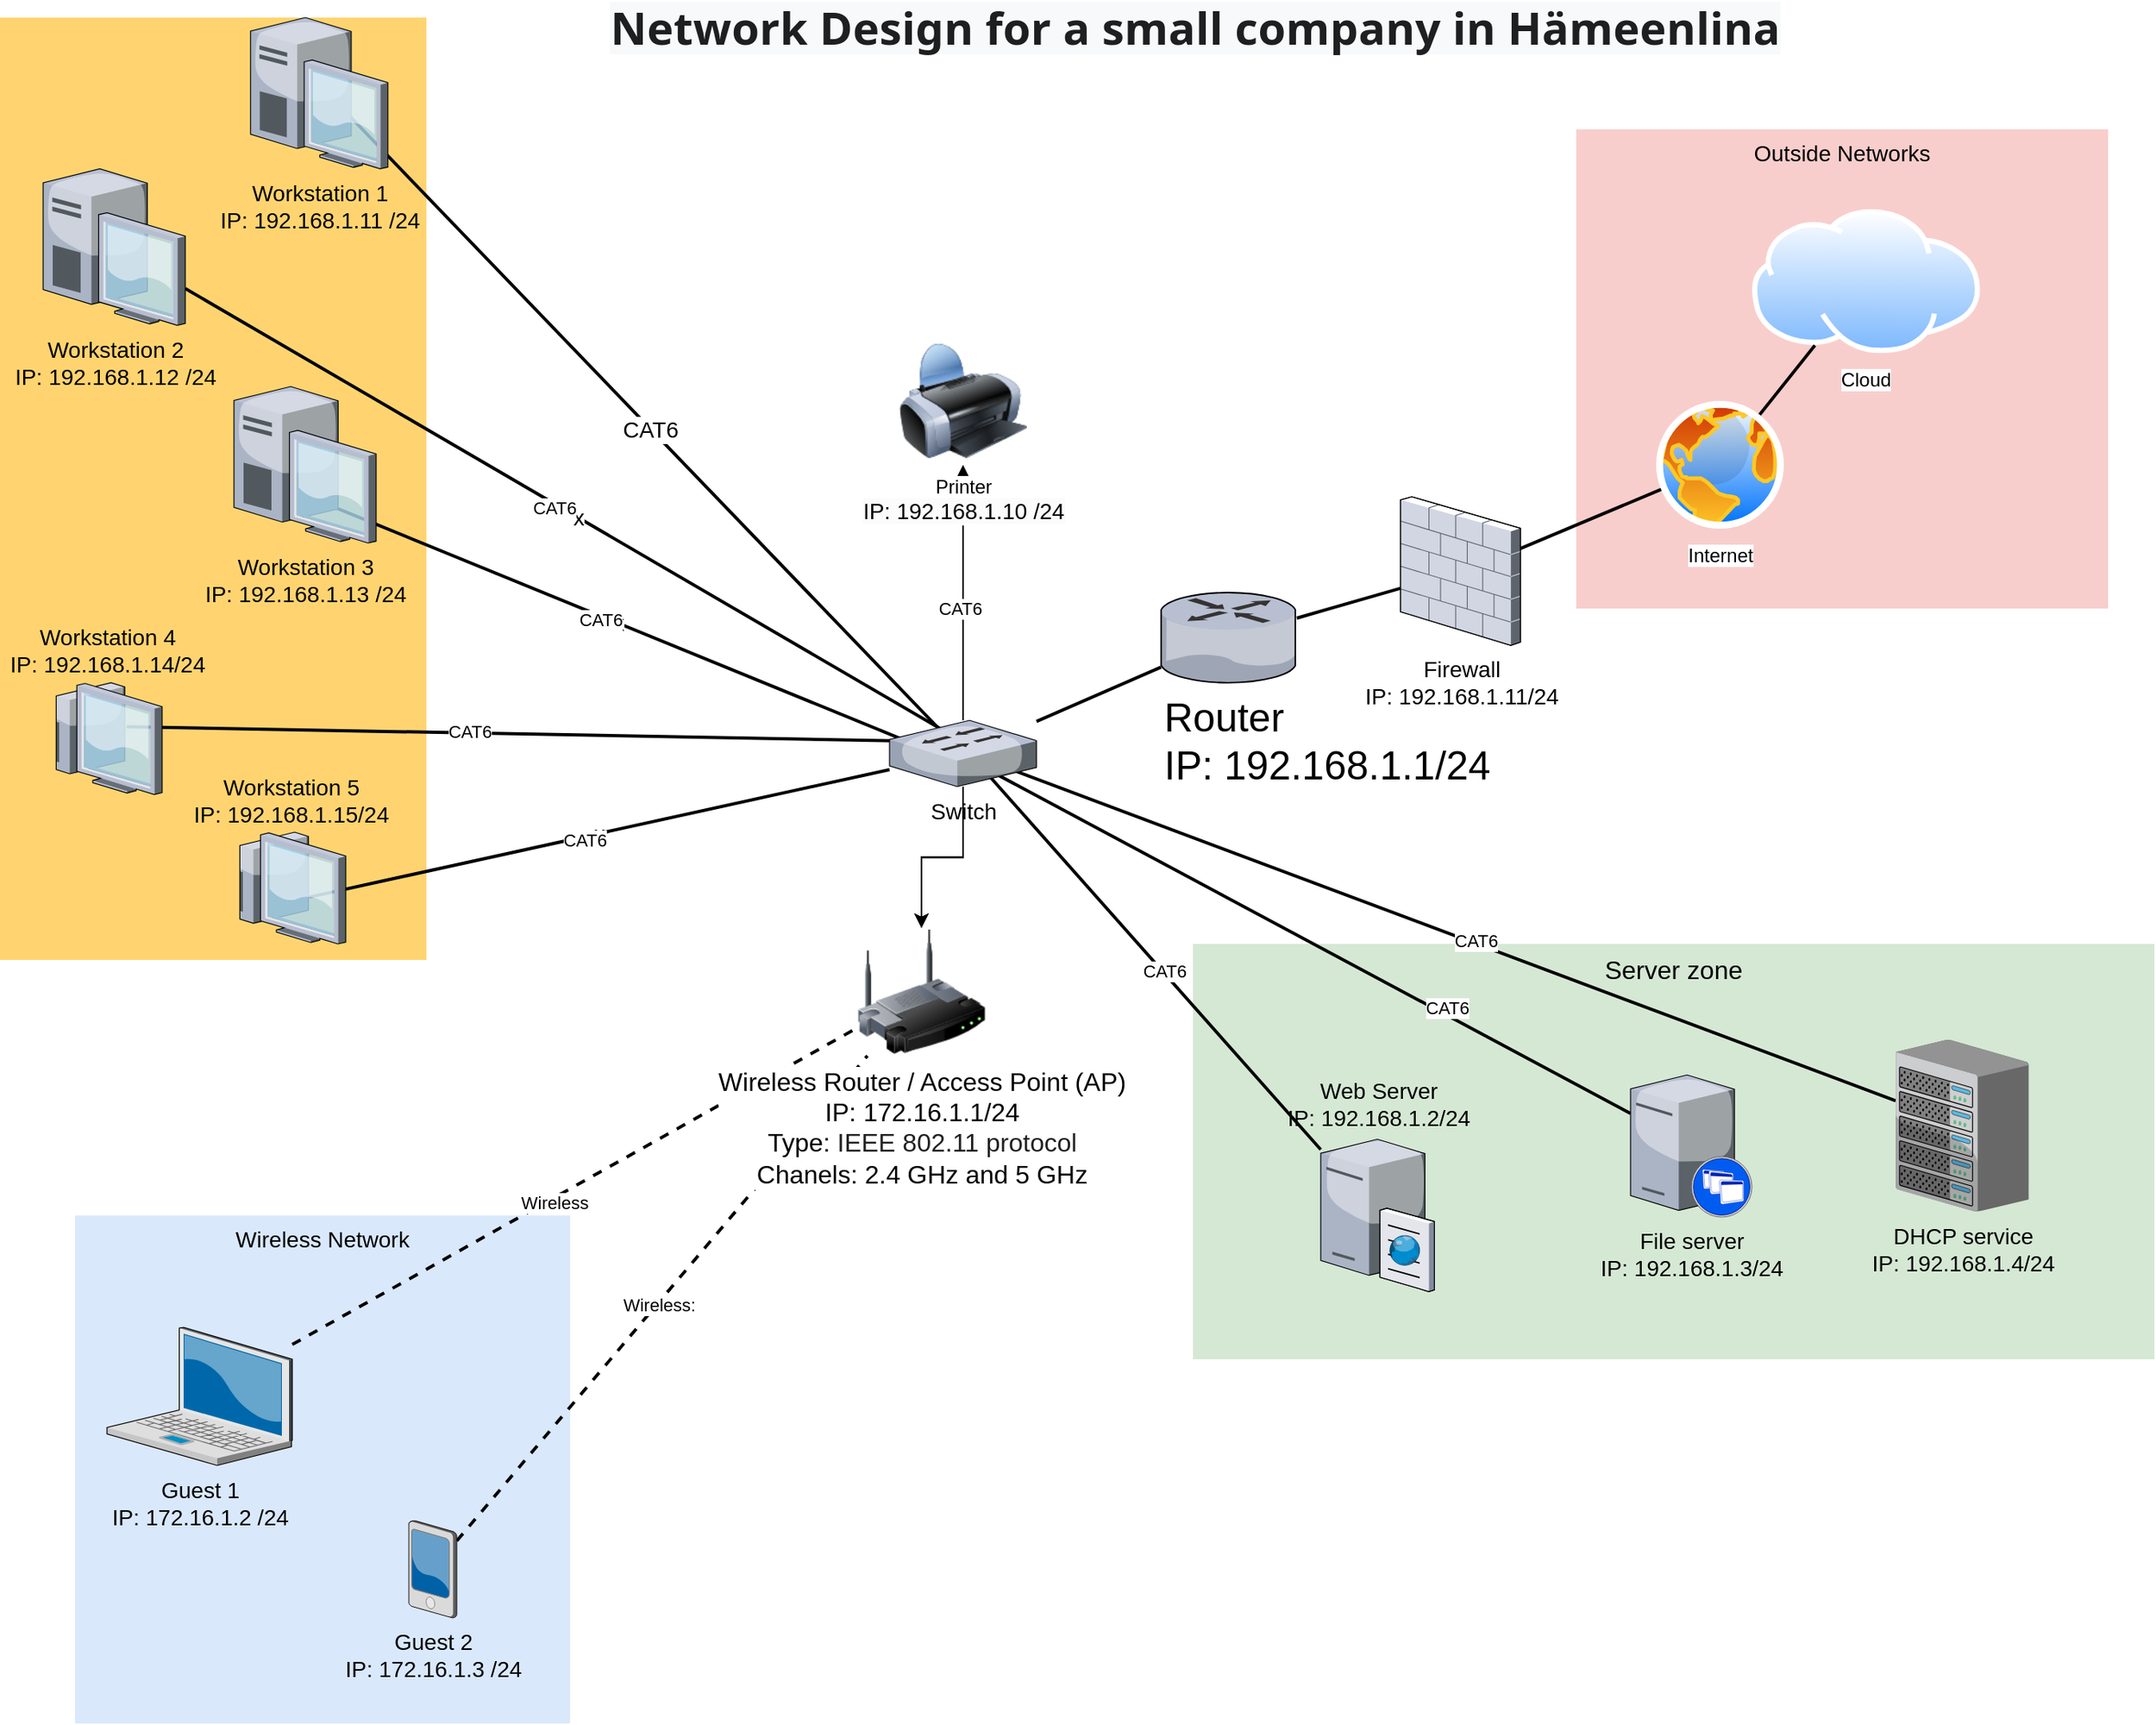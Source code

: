 <mxfile version="22.1.4" type="github">
  <diagram name="Page-1" id="e3a06f82-3646-2815-327d-82caf3d4e204">
    <mxGraphModel dx="1272" dy="708" grid="1" gridSize="10" guides="1" tooltips="1" connect="1" arrows="1" fold="1" page="1" pageScale="1.5" pageWidth="1169" pageHeight="826" background="none" math="0" shadow="0">
      <root>
        <mxCell id="0" style=";html=1;" />
        <mxCell id="1" style=";html=1;" parent="0" />
        <mxCell id="6a7d8f32e03d9370-61" value="Outside Networks" style="whiteSpace=wrap;html=1;fillColor=#f8cecc;fontSize=14;strokeColor=none;verticalAlign=top;" parent="1" vertex="1">
          <mxGeometry x="1160" y="150" width="333" height="300" as="geometry" />
        </mxCell>
        <mxCell id="6a7d8f32e03d9370-60" value="&lt;font style=&quot;font-size: 16px;&quot;&gt;Server zone&lt;/font&gt;" style="whiteSpace=wrap;html=1;fillColor=#d5e8d4;fontSize=14;strokeColor=none;verticalAlign=top;" parent="1" vertex="1">
          <mxGeometry x="920" y="660" width="602" height="260" as="geometry" />
        </mxCell>
        <mxCell id="6a7d8f32e03d9370-58" value="Wireless Network" style="whiteSpace=wrap;html=1;fillColor=#dae8fc;fontSize=14;strokeColor=none;verticalAlign=top;" parent="1" vertex="1">
          <mxGeometry x="220" y="830" width="310" height="318" as="geometry" />
        </mxCell>
        <mxCell id="6a7d8f32e03d9370-57" value="" style="whiteSpace=wrap;html=1;fillColor=#FFD470;gradientColor=none;fontSize=14;strokeColor=none;verticalAlign=top;" parent="1" vertex="1">
          <mxGeometry x="173" y="80" width="267" height="590" as="geometry" />
        </mxCell>
        <mxCell id="6a7d8f32e03d9370-36" style="edgeStyle=none;rounded=0;html=1;startSize=10;endSize=10;jettySize=auto;orthogonalLoop=1;fontSize=14;endArrow=none;endFill=0;strokeWidth=2;dashed=1;" parent="1" source="6a7d8f32e03d9370-1" target="7LGUSim6RpRg3vRAFuTZ-2" edge="1">
          <mxGeometry relative="1" as="geometry">
            <mxPoint x="637" y="1014.192" as="targetPoint" />
          </mxGeometry>
        </mxCell>
        <mxCell id="7LGUSim6RpRg3vRAFuTZ-28" value="Wireless" style="edgeLabel;html=1;align=center;verticalAlign=middle;resizable=0;points=[];" vertex="1" connectable="0" parent="6a7d8f32e03d9370-36">
          <mxGeometry x="-0.082" y="-2" relative="1" as="geometry">
            <mxPoint as="offset" />
          </mxGeometry>
        </mxCell>
        <mxCell id="6a7d8f32e03d9370-1" value="Guest 1&lt;br style=&quot;border-color: var(--border-color);&quot;&gt;IP: 172.16.1.2 /24" style="verticalLabelPosition=bottom;aspect=fixed;html=1;verticalAlign=top;strokeColor=none;shape=mxgraph.citrix.laptop_2;fillColor=#66B2FF;gradientColor=#0066CC;fontSize=14;" parent="1" vertex="1">
          <mxGeometry x="240.0" y="900" width="116" height="86.5" as="geometry" />
        </mxCell>
        <mxCell id="6a7d8f32e03d9370-33" value="x" style="edgeStyle=none;rounded=0;html=1;startSize=10;endSize=10;jettySize=auto;orthogonalLoop=1;fontSize=14;endArrow=none;endFill=0;strokeWidth=2;entryX=0.547;entryY=0.386;entryDx=0;entryDy=0;entryPerimeter=0;" parent="1" source="6a7d8f32e03d9370-4" target="6a7d8f32e03d9370-26" edge="1">
          <mxGeometry relative="1" as="geometry">
            <mxPoint x="637" y="365.147" as="targetPoint" />
          </mxGeometry>
        </mxCell>
        <mxCell id="7LGUSim6RpRg3vRAFuTZ-19" value="CAT6" style="edgeLabel;html=1;align=center;verticalAlign=middle;resizable=0;points=[];" vertex="1" connectable="0" parent="6a7d8f32e03d9370-33">
          <mxGeometry x="-0.056" y="-2" relative="1" as="geometry">
            <mxPoint as="offset" />
          </mxGeometry>
        </mxCell>
        <mxCell id="6a7d8f32e03d9370-4" value="Workstation 2&lt;br style=&quot;border-color: var(--border-color);&quot;&gt;IP: 192.168.1.12 /24" style="verticalLabelPosition=bottom;aspect=fixed;html=1;verticalAlign=top;strokeColor=none;shape=mxgraph.citrix.desktop;fillColor=#66B2FF;gradientColor=#0066CC;fontSize=14;" parent="1" vertex="1">
          <mxGeometry x="200.0" y="174.7" width="89" height="98" as="geometry" />
        </mxCell>
        <mxCell id="6a7d8f32e03d9370-37" style="edgeStyle=none;rounded=0;html=1;startSize=10;endSize=10;jettySize=auto;orthogonalLoop=1;fontSize=14;endArrow=none;endFill=0;strokeWidth=2;dashed=1;" parent="1" source="6a7d8f32e03d9370-6" target="7LGUSim6RpRg3vRAFuTZ-2" edge="1">
          <mxGeometry relative="1" as="geometry">
            <mxPoint x="630" y="1032" as="targetPoint" />
          </mxGeometry>
        </mxCell>
        <mxCell id="7LGUSim6RpRg3vRAFuTZ-27" value="Wireless:&amp;nbsp;" style="edgeLabel;html=1;align=center;verticalAlign=middle;resizable=0;points=[];" vertex="1" connectable="0" parent="6a7d8f32e03d9370-37">
          <mxGeometry x="-0.014" y="-2" relative="1" as="geometry">
            <mxPoint as="offset" />
          </mxGeometry>
        </mxCell>
        <mxCell id="6a7d8f32e03d9370-6" value="Guest 2&lt;br style=&quot;border-color: var(--border-color);&quot;&gt;IP: 172.16.1.3 /24" style="verticalLabelPosition=bottom;aspect=fixed;html=1;verticalAlign=top;strokeColor=none;shape=mxgraph.citrix.pda;fillColor=#66B2FF;gradientColor=#0066CC;fontSize=14;" parent="1" vertex="1">
          <mxGeometry x="429.0" y="1021" width="30" height="61" as="geometry" />
        </mxCell>
        <mxCell id="6a7d8f32e03d9370-39" style="edgeStyle=none;rounded=0;html=1;startSize=10;endSize=10;jettySize=auto;orthogonalLoop=1;fontSize=14;endArrow=none;endFill=0;strokeWidth=2;entryX=0.652;entryY=0.723;entryDx=0;entryDy=0;entryPerimeter=0;" parent="1" source="6a7d8f32e03d9370-8" target="6a7d8f32e03d9370-26" edge="1">
          <mxGeometry relative="1" as="geometry">
            <mxPoint x="737" y="846" as="targetPoint" />
          </mxGeometry>
        </mxCell>
        <mxCell id="7LGUSim6RpRg3vRAFuTZ-30" value="CAT6" style="edgeLabel;html=1;align=center;verticalAlign=middle;resizable=0;points=[];" vertex="1" connectable="0" parent="6a7d8f32e03d9370-39">
          <mxGeometry x="-0.42" y="-5" relative="1" as="geometry">
            <mxPoint y="1" as="offset" />
          </mxGeometry>
        </mxCell>
        <mxCell id="6a7d8f32e03d9370-8" value="File server&lt;br&gt;IP: 192.168.1.3/24" style="verticalLabelPosition=bottom;aspect=fixed;html=1;verticalAlign=top;strokeColor=none;shape=mxgraph.citrix.xenapp_server;fillColor=#66B2FF;gradientColor=#0066CC;fontSize=14;" parent="1" vertex="1">
          <mxGeometry x="1194" y="742" width="76" height="89" as="geometry" />
        </mxCell>
        <mxCell id="6a7d8f32e03d9370-50" style="edgeStyle=none;rounded=0;html=1;startSize=10;endSize=10;jettySize=auto;orthogonalLoop=1;fontSize=14;endArrow=none;endFill=0;strokeWidth=2;exitX=0.63;exitY=0.578;exitDx=0;exitDy=0;exitPerimeter=0;" parent="1" source="6a7d8f32e03d9370-26" target="6a7d8f32e03d9370-16" edge="1">
          <mxGeometry relative="1" as="geometry" />
        </mxCell>
        <mxCell id="7LGUSim6RpRg3vRAFuTZ-33" value="CAT6" style="edgeLabel;html=1;align=center;verticalAlign=middle;resizable=0;points=[];" vertex="1" connectable="0" parent="6a7d8f32e03d9370-50">
          <mxGeometry x="0.077" y="2" relative="1" as="geometry">
            <mxPoint as="offset" />
          </mxGeometry>
        </mxCell>
        <mxCell id="6a7d8f32e03d9370-51" style="edgeStyle=none;rounded=0;html=1;startSize=10;endSize=10;jettySize=auto;orthogonalLoop=1;fontSize=14;endArrow=none;endFill=0;strokeWidth=2;exitX=0.543;exitY=0.5;exitDx=0;exitDy=0;exitPerimeter=0;" parent="1" source="6a7d8f32e03d9370-26" target="6a7d8f32e03d9370-15" edge="1">
          <mxGeometry relative="1" as="geometry" />
        </mxCell>
        <mxCell id="7LGUSim6RpRg3vRAFuTZ-29" value="CAT6" style="edgeLabel;html=1;align=center;verticalAlign=middle;resizable=0;points=[];" vertex="1" connectable="0" parent="6a7d8f32e03d9370-51">
          <mxGeometry x="0.103" y="1" relative="1" as="geometry">
            <mxPoint as="offset" />
          </mxGeometry>
        </mxCell>
        <mxCell id="6a7d8f32e03d9370-52" style="edgeStyle=none;rounded=0;html=1;startSize=10;endSize=10;jettySize=auto;orthogonalLoop=1;fontSize=14;endArrow=none;endFill=0;strokeWidth=2;" parent="1" source="6a7d8f32e03d9370-13" target="6a7d8f32e03d9370-26" edge="1">
          <mxGeometry relative="1" as="geometry" />
        </mxCell>
        <mxCell id="6a7d8f32e03d9370-15" value="Web Server&lt;br&gt;IP: 192.168.1.2/24" style="verticalLabelPosition=top;aspect=fixed;html=1;verticalAlign=bottom;strokeColor=none;shape=mxgraph.citrix.cache_server;fillColor=#66B2FF;gradientColor=#0066CC;fontSize=14;labelPosition=center;align=center;direction=east;" parent="1" vertex="1">
          <mxGeometry x="1000" y="780" width="71" height="97.5" as="geometry" />
        </mxCell>
        <mxCell id="6a7d8f32e03d9370-16" value="DHCP service&lt;br&gt;IP: 192.168.1.4/24" style="verticalLabelPosition=bottom;aspect=fixed;html=1;verticalAlign=top;strokeColor=none;shape=mxgraph.citrix.chassis;fillColor=#66B2FF;gradientColor=#0066CC;fontSize=14;" parent="1" vertex="1">
          <mxGeometry x="1360" y="720" width="83.27" height="107.5" as="geometry" />
        </mxCell>
        <mxCell id="6a7d8f32e03d9370-48" style="edgeStyle=none;rounded=0;html=1;startSize=10;endSize=10;jettySize=auto;orthogonalLoop=1;fontSize=14;endArrow=none;endFill=0;strokeWidth=2;" parent="1" source="6a7d8f32e03d9370-21" target="6a7d8f32e03d9370-13" edge="1">
          <mxGeometry relative="1" as="geometry" />
        </mxCell>
        <mxCell id="6a7d8f32e03d9370-53" style="edgeStyle=none;rounded=0;html=1;startSize=10;endSize=10;jettySize=auto;orthogonalLoop=1;fontSize=14;endArrow=none;endFill=0;strokeWidth=2;exitX=0.359;exitY=0.321;exitDx=0;exitDy=0;exitPerimeter=0;entryX=0.683;entryY=0.394;entryDx=0;entryDy=0;entryPerimeter=0;" parent="1" source="6a7d8f32e03d9370-26" target="6a7d8f32e03d9370-29" edge="1">
          <mxGeometry relative="1" as="geometry" />
        </mxCell>
        <mxCell id="7LGUSim6RpRg3vRAFuTZ-20" value="CAT6" style="edgeLabel;html=1;align=center;verticalAlign=middle;resizable=0;points=[];" vertex="1" connectable="0" parent="6a7d8f32e03d9370-53">
          <mxGeometry x="0.156" y="-1" relative="1" as="geometry">
            <mxPoint x="-1" as="offset" />
          </mxGeometry>
        </mxCell>
        <mxCell id="7LGUSim6RpRg3vRAFuTZ-3" style="edgeStyle=orthogonalEdgeStyle;rounded=0;orthogonalLoop=1;jettySize=auto;html=1;" edge="1" parent="1" source="6a7d8f32e03d9370-26" target="7LGUSim6RpRg3vRAFuTZ-2">
          <mxGeometry relative="1" as="geometry" />
        </mxCell>
        <mxCell id="6a7d8f32e03d9370-29" value="Workstation 4&lt;br style=&quot;border-color: var(--border-color);&quot;&gt;IP: 192.168.1.14/24" style="verticalLabelPosition=top;aspect=fixed;html=1;verticalAlign=bottom;strokeColor=none;shape=mxgraph.citrix.thin_client;fillColor=#66B2FF;gradientColor=#0066CC;fontSize=14;labelPosition=center;align=center;" parent="1" vertex="1">
          <mxGeometry x="204.5" y="496.41" width="70" height="70" as="geometry" />
        </mxCell>
        <mxCell id="6a7d8f32e03d9370-62" value="&lt;h1 style=&quot;box-sizing: border-box; margin-top: 0px; margin-bottom: 0.5rem; line-height: 1.2; font-size: 28px; font-family: &amp;quot;Noto Sans&amp;quot;, -apple-system, BlinkMacSystemFont, &amp;quot;Segoe UI&amp;quot;, &amp;quot;Helvetica Neue&amp;quot;, Arial, sans-serif, &amp;quot;Apple Color Emoji&amp;quot;, &amp;quot;Segoe UI Emoji&amp;quot;, &amp;quot;Segoe UI Symbol&amp;quot;; color: rgb(30, 31, 33); letter-spacing: 0.1px; text-align: left; background-color: rgb(248, 249, 250);&quot; id=&quot;yui_3_17_2_1_1701167061730_363&quot;&gt;Network Design for a small company in Hämeenlina&lt;/h1&gt;" style="text;strokeColor=none;fillColor=none;html=1;fontSize=24;fontStyle=1;verticalAlign=middle;align=center;" parent="1" vertex="1">
          <mxGeometry x="490" y="70" width="861" height="40" as="geometry" />
        </mxCell>
        <mxCell id="7LGUSim6RpRg3vRAFuTZ-2" value="&lt;font style=&quot;font-size: 16px;&quot;&gt;Wireless Router / Access Point (AP)&lt;br style=&quot;border-color: var(--border-color); background-color: rgb(251, 251, 251);&quot;&gt;IP: 172.16.1.1/24&lt;br&gt;Type:&amp;nbsp;&lt;span style=&quot;color: rgb(32, 33, 34); font-family: sans-serif; text-align: start;&quot;&gt;IEEE 802.11 protocol&lt;br&gt;&lt;/span&gt;Chanels: 2.4 GHz and 5 GHz&lt;/font&gt;&lt;span style=&quot;font-size: 14px; background-color: rgb(251, 251, 251);&quot;&gt;&lt;br&gt;&lt;/span&gt;" style="image;html=1;image=img/lib/clip_art/networking/Wireless_Router_128x128.png" vertex="1" parent="1">
          <mxGeometry x="710" y="650" width="80" height="80" as="geometry" />
        </mxCell>
        <mxCell id="7LGUSim6RpRg3vRAFuTZ-6" value="CAT6" style="edgeStyle=none;rounded=0;html=1;startSize=10;endSize=10;jettySize=auto;orthogonalLoop=1;fontSize=14;endArrow=none;endFill=0;strokeWidth=2;exitX=0.723;exitY=0.653;exitDx=0;exitDy=0;exitPerimeter=0;entryX=0.42;entryY=0.321;entryDx=0;entryDy=0;entryPerimeter=0;" edge="1" parent="1" source="6a7d8f32e03d9370-5" target="6a7d8f32e03d9370-26">
          <mxGeometry relative="1" as="geometry">
            <mxPoint x="320" y="220" as="sourcePoint" />
            <mxPoint x="786" y="532" as="targetPoint" />
          </mxGeometry>
        </mxCell>
        <mxCell id="6a7d8f32e03d9370-5" value="Workstation 1&lt;br&gt;IP: 192.168.1.11 /24" style="verticalLabelPosition=bottom;aspect=fixed;html=1;verticalAlign=top;strokeColor=none;shape=mxgraph.citrix.desktop;fillColor=#66B2FF;gradientColor=#0066CC;fontSize=14;" parent="1" vertex="1">
          <mxGeometry x="329.88" y="80" width="86" height="94.7" as="geometry" />
        </mxCell>
        <mxCell id="7LGUSim6RpRg3vRAFuTZ-7" value="Cloud" style="image;aspect=fixed;perimeter=ellipsePerimeter;html=1;align=center;shadow=0;dashed=0;spacingTop=3;image=img/lib/active_directory/internet_cloud.svg;" vertex="1" parent="1">
          <mxGeometry x="1270" y="200" width="142.86" height="90" as="geometry" />
        </mxCell>
        <mxCell id="7LGUSim6RpRg3vRAFuTZ-8" value="Internet" style="image;aspect=fixed;perimeter=ellipsePerimeter;html=1;align=center;shadow=0;dashed=0;spacingTop=3;image=img/lib/active_directory/internet_globe.svg;" vertex="1" parent="1">
          <mxGeometry x="1210" y="320" width="80" height="80" as="geometry" />
        </mxCell>
        <mxCell id="7LGUSim6RpRg3vRAFuTZ-23" value="" style="edgeStyle=orthogonalEdgeStyle;rounded=0;orthogonalLoop=1;jettySize=auto;html=1;" edge="1" parent="1" source="6a7d8f32e03d9370-26" target="7LGUSim6RpRg3vRAFuTZ-2">
          <mxGeometry relative="1" as="geometry" />
        </mxCell>
        <mxCell id="7LGUSim6RpRg3vRAFuTZ-25" style="edgeStyle=orthogonalEdgeStyle;rounded=0;orthogonalLoop=1;jettySize=auto;html=1;" edge="1" parent="1" source="6a7d8f32e03d9370-26" target="7LGUSim6RpRg3vRAFuTZ-24">
          <mxGeometry relative="1" as="geometry" />
        </mxCell>
        <mxCell id="7LGUSim6RpRg3vRAFuTZ-26" value="CAT6" style="edgeLabel;html=1;align=center;verticalAlign=middle;resizable=0;points=[];" vertex="1" connectable="0" parent="7LGUSim6RpRg3vRAFuTZ-25">
          <mxGeometry x="-0.117" y="2" relative="1" as="geometry">
            <mxPoint as="offset" />
          </mxGeometry>
        </mxCell>
        <mxCell id="7LGUSim6RpRg3vRAFuTZ-11" style="edgeStyle=none;rounded=0;html=1;startSize=10;endSize=10;jettySize=auto;orthogonalLoop=1;fontSize=14;endArrow=none;endFill=0;strokeWidth=2;entryX=0.413;entryY=0.548;entryDx=0;entryDy=0;entryPerimeter=0;" edge="1" parent="1" source="7LGUSim6RpRg3vRAFuTZ-8" target="6a7d8f32e03d9370-21">
          <mxGeometry relative="1" as="geometry">
            <mxPoint x="1019" y="479" as="sourcePoint" />
            <mxPoint x="975" y="495" as="targetPoint" />
          </mxGeometry>
        </mxCell>
        <mxCell id="7LGUSim6RpRg3vRAFuTZ-13" style="edgeStyle=none;rounded=0;html=1;startSize=10;endSize=10;jettySize=auto;orthogonalLoop=1;fontSize=14;endArrow=none;endFill=0;strokeWidth=2;" edge="1" parent="1" source="7LGUSim6RpRg3vRAFuTZ-7" target="7LGUSim6RpRg3vRAFuTZ-8">
          <mxGeometry relative="1" as="geometry">
            <mxPoint x="1424" y="280" as="sourcePoint" />
            <mxPoint x="1250" y="363" as="targetPoint" />
          </mxGeometry>
        </mxCell>
        <mxCell id="6a7d8f32e03d9370-21" value="Firewall&lt;br&gt;IP: 192.168.1.11/24" style="verticalLabelPosition=bottom;aspect=fixed;html=1;verticalAlign=top;strokeColor=none;shape=mxgraph.citrix.firewall;fillColor=#66B2FF;gradientColor=#0066CC;fontSize=14;" parent="1" vertex="1">
          <mxGeometry x="1050" y="380" width="75" height="93" as="geometry" />
        </mxCell>
        <mxCell id="6a7d8f32e03d9370-13" value="&lt;div style=&quot;&quot;&gt;&lt;span style=&quot;font-size: 25px; background-color: initial;&quot;&gt;Router&amp;nbsp;&lt;/span&gt;&lt;/div&gt;&lt;font style=&quot;font-size: 25px;&quot;&gt;&lt;div style=&quot;&quot;&gt;&lt;span style=&quot;background-color: initial;&quot;&gt;IP: 192.168.1.1/24&lt;/span&gt;&lt;/div&gt;&lt;/font&gt;" style="verticalLabelPosition=bottom;aspect=fixed;html=1;verticalAlign=top;strokeColor=none;shape=mxgraph.citrix.router;fillColor=#66B2FF;gradientColor=#0066CC;fontSize=14;align=left;" parent="1" vertex="1">
          <mxGeometry x="900" y="440.0" width="85" height="56.41" as="geometry" />
        </mxCell>
        <mxCell id="7LGUSim6RpRg3vRAFuTZ-24" value="Printer&lt;br style=&quot;border-color: var(--border-color); font-size: 14px; background-color: rgb(251, 251, 251);&quot;&gt;&lt;span style=&quot;font-size: 14px; background-color: rgb(251, 251, 251);&quot;&gt;IP: 192.168.1.10 /24&lt;/span&gt;" style="image;html=1;image=img/lib/clip_art/computers/Printer_128x128.png" vertex="1" parent="1">
          <mxGeometry x="736" y="280" width="80" height="80" as="geometry" />
        </mxCell>
        <mxCell id="7LGUSim6RpRg3vRAFuTZ-39" value="x" style="edgeStyle=none;rounded=0;html=1;startSize=10;endSize=10;jettySize=auto;orthogonalLoop=1;fontSize=14;endArrow=none;endFill=0;strokeWidth=2;entryX=0.268;entryY=0.45;entryDx=0;entryDy=0;entryPerimeter=0;exitX=0.517;exitY=0.701;exitDx=0;exitDy=0;exitPerimeter=0;" edge="1" parent="1" source="7LGUSim6RpRg3vRAFuTZ-34" target="6a7d8f32e03d9370-26">
          <mxGeometry relative="1" as="geometry">
            <mxPoint x="299" y="260" as="sourcePoint" />
            <mxPoint x="790" y="546" as="targetPoint" />
          </mxGeometry>
        </mxCell>
        <mxCell id="7LGUSim6RpRg3vRAFuTZ-40" value="CAT6" style="edgeLabel;html=1;align=center;verticalAlign=middle;resizable=0;points=[];" vertex="1" connectable="0" parent="7LGUSim6RpRg3vRAFuTZ-39">
          <mxGeometry x="-0.056" y="-2" relative="1" as="geometry">
            <mxPoint as="offset" />
          </mxGeometry>
        </mxCell>
        <mxCell id="7LGUSim6RpRg3vRAFuTZ-41" value="x" style="edgeStyle=none;rounded=0;html=1;startSize=10;endSize=10;jettySize=auto;orthogonalLoop=1;fontSize=14;endArrow=none;endFill=0;strokeWidth=2;exitX=0.674;exitY=0.581;exitDx=0;exitDy=0;exitPerimeter=0;" edge="1" parent="1" source="7LGUSim6RpRg3vRAFuTZ-37" target="6a7d8f32e03d9370-26">
          <mxGeometry relative="1" as="geometry">
            <mxPoint x="309" y="270" as="sourcePoint" />
            <mxPoint x="800" y="556" as="targetPoint" />
          </mxGeometry>
        </mxCell>
        <mxCell id="7LGUSim6RpRg3vRAFuTZ-42" value="CAT6" style="edgeLabel;html=1;align=center;verticalAlign=middle;resizable=0;points=[];" vertex="1" connectable="0" parent="7LGUSim6RpRg3vRAFuTZ-41">
          <mxGeometry x="-0.056" y="-2" relative="1" as="geometry">
            <mxPoint as="offset" />
          </mxGeometry>
        </mxCell>
        <mxCell id="6a7d8f32e03d9370-26" value="Switch&lt;br&gt;" style="verticalLabelPosition=bottom;aspect=fixed;html=1;verticalAlign=top;strokeColor=none;shape=mxgraph.citrix.switch;fillColor=#66B2FF;gradientColor=#0066CC;fontSize=14;" parent="1" vertex="1">
          <mxGeometry x="730" y="520" width="92" height="41.5" as="geometry" />
        </mxCell>
        <mxCell id="7LGUSim6RpRg3vRAFuTZ-34" value="Workstation 3&lt;br style=&quot;border-color: var(--border-color);&quot;&gt;IP: 192.168.1.13 /24" style="verticalLabelPosition=bottom;aspect=fixed;html=1;verticalAlign=top;strokeColor=none;shape=mxgraph.citrix.desktop;fillColor=#66B2FF;gradientColor=#0066CC;fontSize=14;" vertex="1" parent="1">
          <mxGeometry x="319.5" y="311.0" width="89" height="98" as="geometry" />
        </mxCell>
        <mxCell id="7LGUSim6RpRg3vRAFuTZ-37" value="Workstation 5&lt;br style=&quot;border-color: var(--border-color);&quot;&gt;IP: 192.168.1.15/24" style="verticalLabelPosition=top;aspect=fixed;html=1;verticalAlign=bottom;strokeColor=none;shape=mxgraph.citrix.thin_client;fillColor=#66B2FF;gradientColor=#0066CC;fontSize=14;labelPosition=center;align=center;" vertex="1" parent="1">
          <mxGeometry x="319.5" y="590" width="70" height="70" as="geometry" />
        </mxCell>
      </root>
    </mxGraphModel>
  </diagram>
</mxfile>
